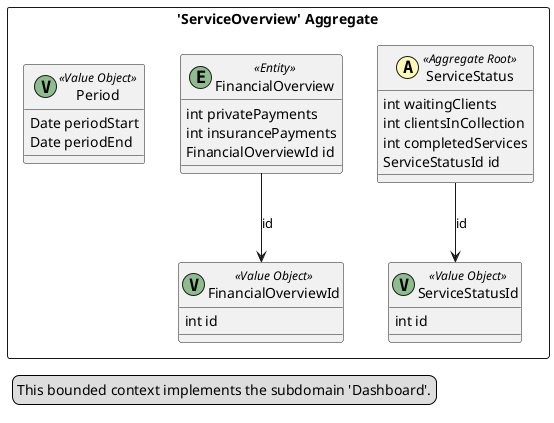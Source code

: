 @startuml

skinparam componentStyle uml2

package "'ServiceOverview' Aggregate" <<Rectangle>> {
	class ServiceStatus <<(A,#fffab8) Aggregate Root>> {
		int waitingClients
		int clientsInCollection
		int completedServices
		ServiceStatusId id
	}
	class FinancialOverview <<(E,DarkSeaGreen) Entity>> {
		int privatePayments
		int insurancePayments
		FinancialOverviewId id
	}
	class ServiceStatusId <<(V,DarkSeaGreen) Value Object>> {
		int id
	}
	class FinancialOverviewId <<(V,DarkSeaGreen) Value Object>> {
		int id
	}
	class Period <<(V,DarkSeaGreen) Value Object>> {
		Date periodStart
		Date periodEnd
	}
}
FinancialOverview --> FinancialOverviewId : id
ServiceStatus --> ServiceStatusId : id
legend left
  This bounded context implements the subdomain 'Dashboard'.
end legend


@enduml
